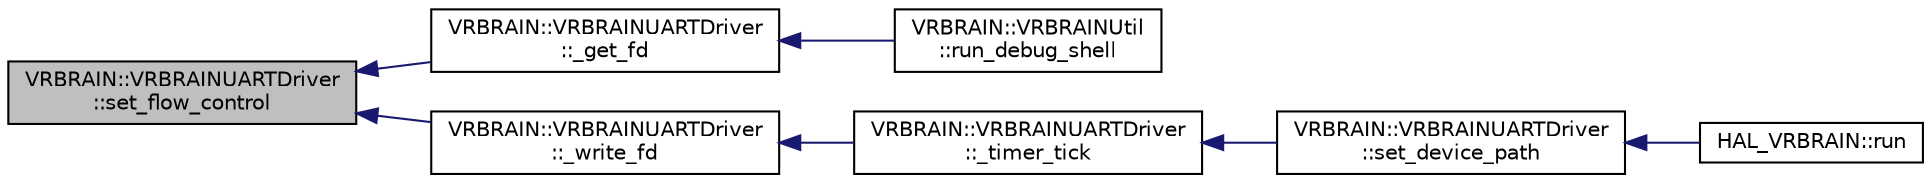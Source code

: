 digraph "VRBRAIN::VRBRAINUARTDriver::set_flow_control"
{
 // INTERACTIVE_SVG=YES
  edge [fontname="Helvetica",fontsize="10",labelfontname="Helvetica",labelfontsize="10"];
  node [fontname="Helvetica",fontsize="10",shape=record];
  rankdir="LR";
  Node1 [label="VRBRAIN::VRBRAINUARTDriver\l::set_flow_control",height=0.2,width=0.4,color="black", fillcolor="grey75", style="filled", fontcolor="black"];
  Node1 -> Node2 [dir="back",color="midnightblue",fontsize="10",style="solid",fontname="Helvetica"];
  Node2 [label="VRBRAIN::VRBRAINUARTDriver\l::_get_fd",height=0.2,width=0.4,color="black", fillcolor="white", style="filled",URL="$classVRBRAIN_1_1VRBRAINUARTDriver.html#a04fbd9e03b1de3c675151da28c74a1bb"];
  Node2 -> Node3 [dir="back",color="midnightblue",fontsize="10",style="solid",fontname="Helvetica"];
  Node3 [label="VRBRAIN::VRBRAINUtil\l::run_debug_shell",height=0.2,width=0.4,color="black", fillcolor="white", style="filled",URL="$classVRBRAIN_1_1VRBRAINUtil.html#addd008a84b78f105b085124d1a9ad237"];
  Node1 -> Node4 [dir="back",color="midnightblue",fontsize="10",style="solid",fontname="Helvetica"];
  Node4 [label="VRBRAIN::VRBRAINUARTDriver\l::_write_fd",height=0.2,width=0.4,color="black", fillcolor="white", style="filled",URL="$classVRBRAIN_1_1VRBRAINUARTDriver.html#afc978b3e0b18ae4a113fe1c04de5fe13"];
  Node4 -> Node5 [dir="back",color="midnightblue",fontsize="10",style="solid",fontname="Helvetica"];
  Node5 [label="VRBRAIN::VRBRAINUARTDriver\l::_timer_tick",height=0.2,width=0.4,color="black", fillcolor="white", style="filled",URL="$classVRBRAIN_1_1VRBRAINUARTDriver.html#a72593c9ad60f292fe8c5b9cd5176e93b"];
  Node5 -> Node6 [dir="back",color="midnightblue",fontsize="10",style="solid",fontname="Helvetica"];
  Node6 [label="VRBRAIN::VRBRAINUARTDriver\l::set_device_path",height=0.2,width=0.4,color="black", fillcolor="white", style="filled",URL="$classVRBRAIN_1_1VRBRAINUARTDriver.html#aaa5e69f0f9a8ddacc82a37acc5dad411"];
  Node6 -> Node7 [dir="back",color="midnightblue",fontsize="10",style="solid",fontname="Helvetica"];
  Node7 [label="HAL_VRBRAIN::run",height=0.2,width=0.4,color="black", fillcolor="white", style="filled",URL="$classHAL__VRBRAIN.html#a6bd6af4ec63788b20d4fa7794d0bb896"];
}
